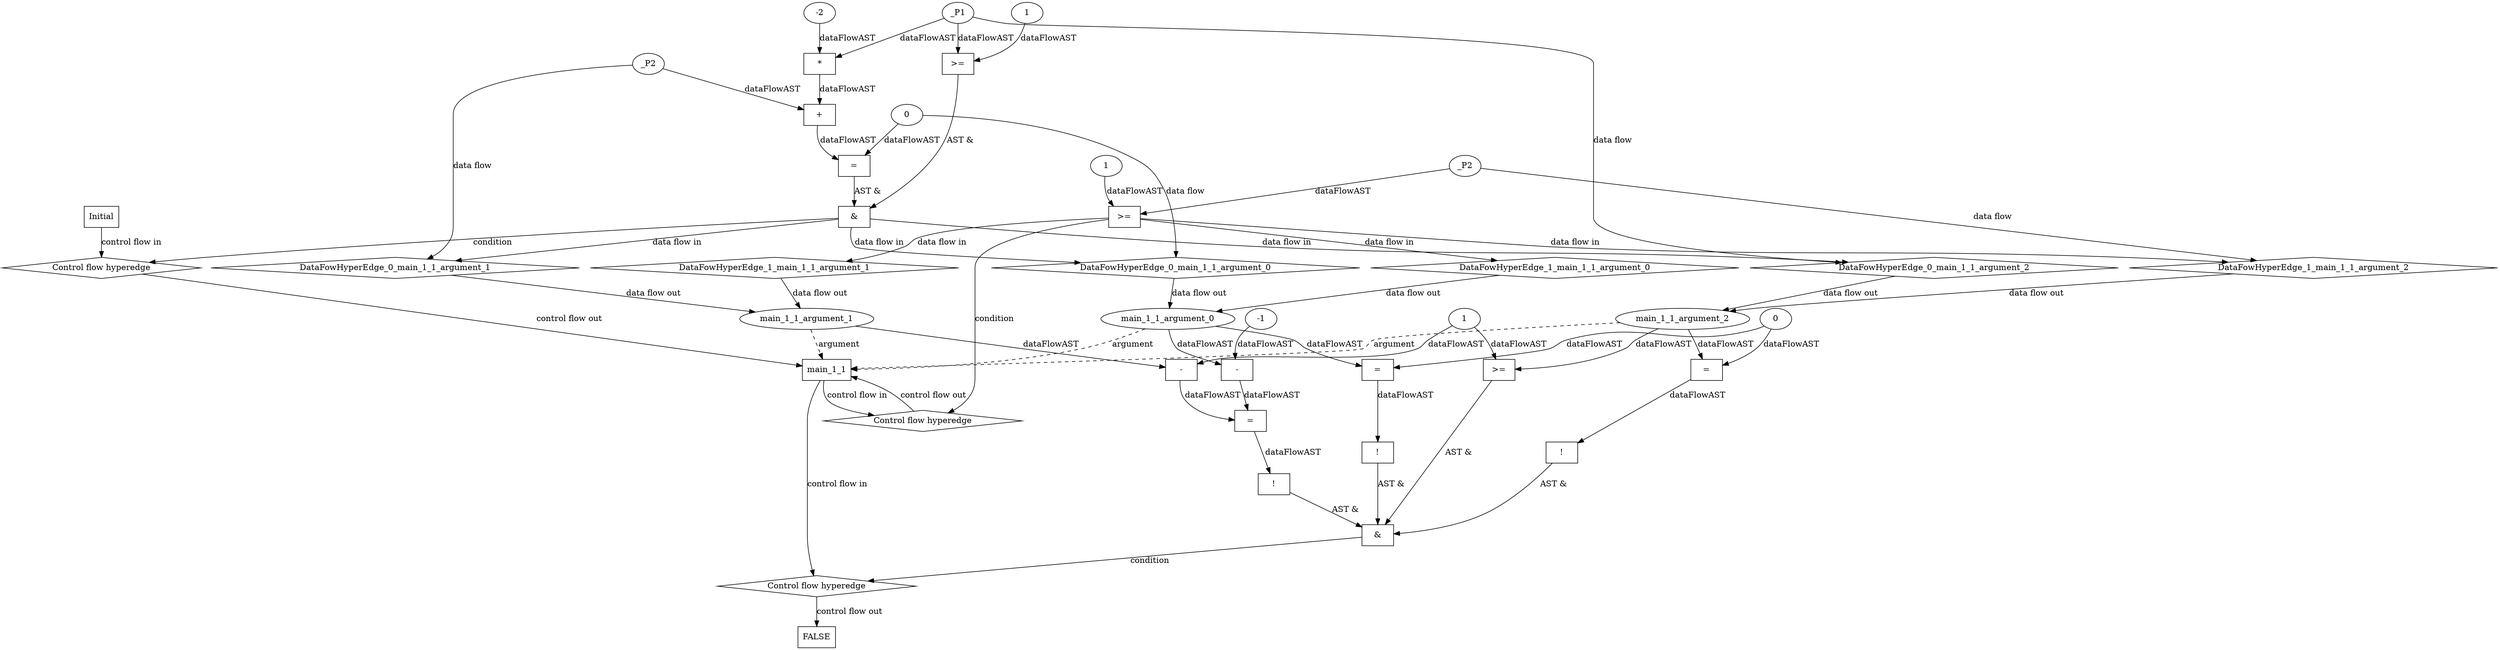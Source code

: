 digraph dag {
"main_1_1" [label="main_1_1" nodeName="main_1_1" class=cfn  shape="rect"];
FALSE [label="FALSE" nodeName=FALSE class=cfn  shape="rect"];
Initial [label="Initial" nodeName=Initial class=cfn  shape="rect"];
ControlFowHyperEdge_0 [label="Control flow hyperedge" nodeName=ControlFowHyperEdge_0 class=controlFlowHyperEdge shape="diamond"];
"Initial" -> ControlFowHyperEdge_0 [label="control flow in"]
ControlFowHyperEdge_0 -> "main_1_1" [label="control flow out"]
ControlFowHyperEdge_1 [label="Control flow hyperedge" nodeName=ControlFowHyperEdge_1 class=controlFlowHyperEdge shape="diamond"];
"main_1_1" -> ControlFowHyperEdge_1 [label="control flow in"]
ControlFowHyperEdge_1 -> "main_1_1" [label="control flow out"]
ControlFowHyperEdge_2 [label="Control flow hyperedge" nodeName=ControlFowHyperEdge_2 class=controlFlowHyperEdge shape="diamond"];
"main_1_1" -> ControlFowHyperEdge_2 [label="control flow in"]
ControlFowHyperEdge_2 -> "FALSE" [label="control flow out"]
"main_1_1_argument_0" [label="main_1_1_argument_0" nodeName=argument0 class=argument  head="main_1_1" shape="oval"];
"main_1_1_argument_0" -> "main_1_1"[label="argument" style="dashed"]
"main_1_1_argument_1" [label="main_1_1_argument_1" nodeName=argument1 class=argument  head="main_1_1" shape="oval"];
"main_1_1_argument_1" -> "main_1_1"[label="argument" style="dashed"]
"main_1_1_argument_2" [label="main_1_1_argument_2" nodeName=argument2 class=argument  head="main_1_1" shape="oval"];
"main_1_1_argument_2" -> "main_1_1"[label="argument" style="dashed"]

"xxxmain_1_1___Initial_0xxx_and" [label="&" nodeName="xxxmain_1_1___Initial_0xxx_and" class=Operator shape="rect"];
"xxxmain_1_1___Initial_0xxxguard_0_node_0" [label=">=" nodeName="xxxmain_1_1___Initial_0xxxguard_0_node_0" class=Operator  shape="rect"];
"xxxmain_1_1___Initial_0xxxguard_0_node_2" [label="1" nodeName="xxxmain_1_1___Initial_0xxxguard_0_node_2" class=Literal ];
"xxxmain_1_1___Initial_0xxxdataFlow2_node_0" -> "xxxmain_1_1___Initial_0xxxguard_0_node_0"[label="dataFlowAST"]
"xxxmain_1_1___Initial_0xxxguard_0_node_2" -> "xxxmain_1_1___Initial_0xxxguard_0_node_0"[label="dataFlowAST"]

"xxxmain_1_1___Initial_0xxxguard_0_node_0" -> "xxxmain_1_1___Initial_0xxx_and" [label="AST &"];
"xxxmain_1_1___Initial_0xxxguard1_node_0" [label="=" nodeName="xxxmain_1_1___Initial_0xxxguard1_node_0" class=Operator  shape="rect"];
"xxxmain_1_1___Initial_0xxxguard1_node_1" [label="+" nodeName="xxxmain_1_1___Initial_0xxxguard1_node_1" class= Operator shape="rect"];
"xxxmain_1_1___Initial_0xxxguard1_node_3" [label="*" nodeName="xxxmain_1_1___Initial_0xxxguard1_node_3" class=Operator  shape="rect"];
"xxxmain_1_1___Initial_0xxxguard1_node_4" [label="-2" nodeName="xxxmain_1_1___Initial_0xxxguard1_node_4" class=Coeff ];
"xxxmain_1_1___Initial_0xxxguard1_node_1" -> "xxxmain_1_1___Initial_0xxxguard1_node_0"[label="dataFlowAST"]
"xxxmain_1_1___Initial_0xxxdataFlow_0_node_0" -> "xxxmain_1_1___Initial_0xxxguard1_node_0"[label="dataFlowAST"]
"xxxmain_1_1___Initial_0xxxdataFlow1_node_0" -> "xxxmain_1_1___Initial_0xxxguard1_node_1"[label="dataFlowAST"]
"xxxmain_1_1___Initial_0xxxguard1_node_3" -> "xxxmain_1_1___Initial_0xxxguard1_node_1"[label="dataFlowAST"]
"xxxmain_1_1___Initial_0xxxdataFlow2_node_0" -> "xxxmain_1_1___Initial_0xxxguard1_node_3"[label="dataFlowAST"]
"xxxmain_1_1___Initial_0xxxguard1_node_4" -> "xxxmain_1_1___Initial_0xxxguard1_node_3"[label="dataFlowAST"]

"xxxmain_1_1___Initial_0xxxguard1_node_0" -> "xxxmain_1_1___Initial_0xxx_and" [label="AST &"];
"xxxmain_1_1___Initial_0xxx_and" -> "ControlFowHyperEdge_0" [label="condition"];
"xxxmain_1_1___Initial_0xxxdataFlow_0_node_0" [label="0" nodeName="xxxmain_1_1___Initial_0xxxdataFlow_0_node_0" class=Literal ];

"xxxmain_1_1___Initial_0xxxdataFlow_0_node_0" -> "DataFowHyperEdge_0_main_1_1_argument_0" [label="data flow"];
"xxxmain_1_1___Initial_0xxxdataFlow1_node_0" [label="_P2" nodeName="xxxmain_1_1___Initial_0xxxdataFlow1_node_0" class=Constant ];

"xxxmain_1_1___Initial_0xxxdataFlow1_node_0" -> "DataFowHyperEdge_0_main_1_1_argument_1" [label="data flow"];
"xxxmain_1_1___Initial_0xxxdataFlow2_node_0" [label="_P1" nodeName="xxxmain_1_1___Initial_0xxxdataFlow2_node_0" class=Constant ];

"xxxmain_1_1___Initial_0xxxdataFlow2_node_0" -> "DataFowHyperEdge_0_main_1_1_argument_2" [label="data flow"];
"xxxmain_1_1___main_1_1_1xxxguard_0_node_0" [label=">=" nodeName="xxxmain_1_1___main_1_1_1xxxguard_0_node_0" class=Operator  shape="rect"];
"xxxmain_1_1___main_1_1_1xxxguard_0_node_2" [label="1" nodeName="xxxmain_1_1___main_1_1_1xxxguard_0_node_2" class=Literal ];
"xxxmain_1_1___main_1_1_1xxxdataFlow_0_node_0" -> "xxxmain_1_1___main_1_1_1xxxguard_0_node_0"[label="dataFlowAST"]
"xxxmain_1_1___main_1_1_1xxxguard_0_node_2" -> "xxxmain_1_1___main_1_1_1xxxguard_0_node_0"[label="dataFlowAST"]

"xxxmain_1_1___main_1_1_1xxxguard_0_node_0" -> "ControlFowHyperEdge_1" [label="condition"];
"xxxmain_1_1___main_1_1_1xxxdataFlow_0_node_0" [label="_P2" nodeName="xxxmain_1_1___main_1_1_1xxxdataFlow_0_node_0" class=Constant ];

"xxxmain_1_1___main_1_1_1xxxdataFlow_0_node_0" -> "DataFowHyperEdge_1_main_1_1_argument_2" [label="data flow"];
"xxxFALSE___main_1_1_2xxx_and" [label="&" nodeName="xxxFALSE___main_1_1_2xxx_and" class=Operator shape="rect"];
"xxxFALSE___main_1_1_2xxxguard_0_node_0" [label="!" nodeName="xxxFALSE___main_1_1_2xxxguard_0_node_0" class=Operator shape="rect"];
"xxxFALSE___main_1_1_2xxxguard_0_node_1" [label="=" nodeName="xxxFALSE___main_1_1_2xxxguard_0_node_1" class=Operator  shape="rect"];
"xxxFALSE___main_1_1_2xxxguard_0_node_3" [label="0" nodeName="xxxFALSE___main_1_1_2xxxguard_0_node_3" class=Literal ];
"xxxFALSE___main_1_1_2xxxguard_0_node_1" -> "xxxFALSE___main_1_1_2xxxguard_0_node_0"[label="dataFlowAST"]
"main_1_1_argument_2" -> "xxxFALSE___main_1_1_2xxxguard_0_node_1"[label="dataFlowAST"]
"xxxFALSE___main_1_1_2xxxguard_0_node_3" -> "xxxFALSE___main_1_1_2xxxguard_0_node_1"[label="dataFlowAST"]

"xxxFALSE___main_1_1_2xxxguard_0_node_0" -> "xxxFALSE___main_1_1_2xxx_and" [label="AST &"];
"xxxFALSE___main_1_1_2xxxguard1_node_0" [label="!" nodeName="xxxFALSE___main_1_1_2xxxguard1_node_0" class=Operator shape="rect"];
"xxxFALSE___main_1_1_2xxxguard1_node_1" [label="=" nodeName="xxxFALSE___main_1_1_2xxxguard1_node_1" class=Operator  shape="rect"];
"xxxFALSE___main_1_1_2xxxguard1_node_2" [label="-" nodeName="xxxFALSE___main_1_1_2xxxguard1_node_2" class= Operator shape="rect"];
"xxxFALSE___main_1_1_2xxxguard1_node_4" [label="1" nodeName="xxxFALSE___main_1_1_2xxxguard1_node_4" class=Literal ];
"xxxFALSE___main_1_1_2xxxguard1_node_5" [label="-" nodeName="xxxFALSE___main_1_1_2xxxguard1_node_5" class= Operator shape="rect"];
"xxxFALSE___main_1_1_2xxxguard1_node_7" [label="-1" nodeName="xxxFALSE___main_1_1_2xxxguard1_node_7" class=Literal ];
"xxxFALSE___main_1_1_2xxxguard1_node_1" -> "xxxFALSE___main_1_1_2xxxguard1_node_0"[label="dataFlowAST"]
"xxxFALSE___main_1_1_2xxxguard1_node_2" -> "xxxFALSE___main_1_1_2xxxguard1_node_1"[label="dataFlowAST"]
"xxxFALSE___main_1_1_2xxxguard1_node_5" -> "xxxFALSE___main_1_1_2xxxguard1_node_1"[label="dataFlowAST"]
"main_1_1_argument_1" -> "xxxFALSE___main_1_1_2xxxguard1_node_2"[label="dataFlowAST"]
"xxxFALSE___main_1_1_2xxxguard1_node_4" -> "xxxFALSE___main_1_1_2xxxguard1_node_2"[label="dataFlowAST"]
"main_1_1_argument_0" -> "xxxFALSE___main_1_1_2xxxguard1_node_5"[label="dataFlowAST"]
"xxxFALSE___main_1_1_2xxxguard1_node_7" -> "xxxFALSE___main_1_1_2xxxguard1_node_5"[label="dataFlowAST"]

"xxxFALSE___main_1_1_2xxxguard1_node_0" -> "xxxFALSE___main_1_1_2xxx_and" [label="AST &"];
"xxxFALSE___main_1_1_2xxxguard2_node_0" [label="!" nodeName="xxxFALSE___main_1_1_2xxxguard2_node_0" class=Operator shape="rect"];
"xxxFALSE___main_1_1_2xxxguard2_node_1" [label="=" nodeName="xxxFALSE___main_1_1_2xxxguard2_node_1" class=Operator  shape="rect"];
"xxxFALSE___main_1_1_2xxxguard2_node_1" -> "xxxFALSE___main_1_1_2xxxguard2_node_0"[label="dataFlowAST"]
"main_1_1_argument_0" -> "xxxFALSE___main_1_1_2xxxguard2_node_1"[label="dataFlowAST"]
"xxxFALSE___main_1_1_2xxxguard_0_node_3" -> "xxxFALSE___main_1_1_2xxxguard2_node_1"[label="dataFlowAST"]

"xxxFALSE___main_1_1_2xxxguard2_node_0" -> "xxxFALSE___main_1_1_2xxx_and" [label="AST &"];
"xxxFALSE___main_1_1_2xxxguard3_node_0" [label=">=" nodeName="xxxFALSE___main_1_1_2xxxguard3_node_0" class=Operator  shape="rect"];
"xxxFALSE___main_1_1_2xxxguard1_node_4" -> "xxxFALSE___main_1_1_2xxxguard3_node_0"[label="dataFlowAST"]
"main_1_1_argument_2" -> "xxxFALSE___main_1_1_2xxxguard3_node_0"[label="dataFlowAST"]

"xxxFALSE___main_1_1_2xxxguard3_node_0" -> "xxxFALSE___main_1_1_2xxx_and" [label="AST &"];
"xxxFALSE___main_1_1_2xxx_and" -> "ControlFowHyperEdge_2" [label="condition"];
"DataFowHyperEdge_0_main_1_1_argument_0" [label="DataFowHyperEdge_0_main_1_1_argument_0" nodeName="DataFowHyperEdge_0_main_1_1_argument_0" class=DataFlowHyperedge shape="diamond"];
"DataFowHyperEdge_0_main_1_1_argument_0" -> "main_1_1_argument_0"[label="data flow out"]
"xxxmain_1_1___Initial_0xxx_and" -> "DataFowHyperEdge_0_main_1_1_argument_0"[label="data flow in"]
"DataFowHyperEdge_0_main_1_1_argument_1" [label="DataFowHyperEdge_0_main_1_1_argument_1" nodeName="DataFowHyperEdge_0_main_1_1_argument_1" class=DataFlowHyperedge shape="diamond"];
"DataFowHyperEdge_0_main_1_1_argument_1" -> "main_1_1_argument_1"[label="data flow out"]
"xxxmain_1_1___Initial_0xxx_and" -> "DataFowHyperEdge_0_main_1_1_argument_1"[label="data flow in"]
"DataFowHyperEdge_0_main_1_1_argument_2" [label="DataFowHyperEdge_0_main_1_1_argument_2" nodeName="DataFowHyperEdge_0_main_1_1_argument_2" class=DataFlowHyperedge shape="diamond"];
"DataFowHyperEdge_0_main_1_1_argument_2" -> "main_1_1_argument_2"[label="data flow out"]
"xxxmain_1_1___Initial_0xxx_and" -> "DataFowHyperEdge_0_main_1_1_argument_2"[label="data flow in"]
"DataFowHyperEdge_1_main_1_1_argument_0" [label="DataFowHyperEdge_1_main_1_1_argument_0" nodeName="DataFowHyperEdge_1_main_1_1_argument_0" class=DataFlowHyperedge shape="diamond"];
"DataFowHyperEdge_1_main_1_1_argument_0" -> "main_1_1_argument_0"[label="data flow out"]
"xxxmain_1_1___main_1_1_1xxxguard_0_node_0" -> "DataFowHyperEdge_1_main_1_1_argument_0"[label="data flow in"]
"DataFowHyperEdge_1_main_1_1_argument_1" [label="DataFowHyperEdge_1_main_1_1_argument_1" nodeName="DataFowHyperEdge_1_main_1_1_argument_1" class=DataFlowHyperedge shape="diamond"];
"DataFowHyperEdge_1_main_1_1_argument_1" -> "main_1_1_argument_1"[label="data flow out"]
"xxxmain_1_1___main_1_1_1xxxguard_0_node_0" -> "DataFowHyperEdge_1_main_1_1_argument_1"[label="data flow in"]
"DataFowHyperEdge_1_main_1_1_argument_2" [label="DataFowHyperEdge_1_main_1_1_argument_2" nodeName="DataFowHyperEdge_1_main_1_1_argument_2" class=DataFlowHyperedge shape="diamond"];
"DataFowHyperEdge_1_main_1_1_argument_2" -> "main_1_1_argument_2"[label="data flow out"]
"xxxmain_1_1___main_1_1_1xxxguard_0_node_0" -> "DataFowHyperEdge_1_main_1_1_argument_2"[label="data flow in"]




}
